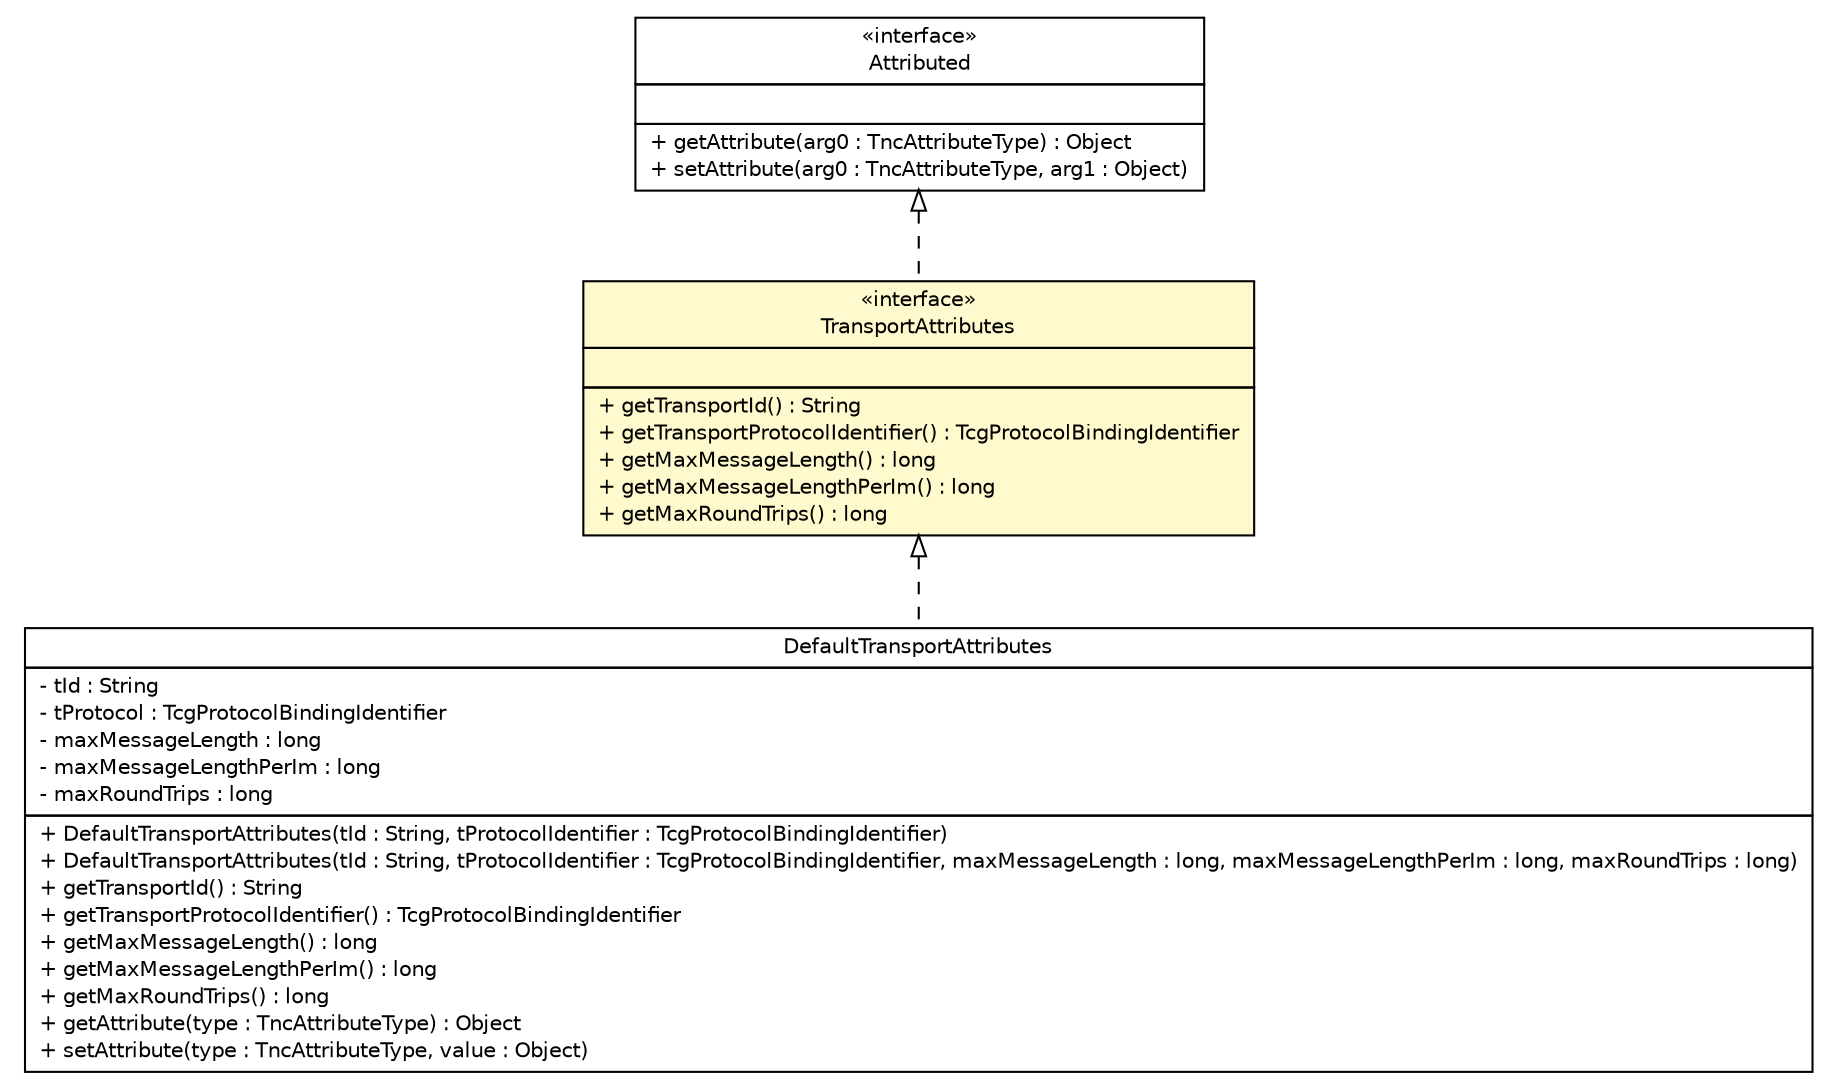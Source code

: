 #!/usr/local/bin/dot
#
# Class diagram 
# Generated by UMLGraph version R5_6 (http://www.umlgraph.org/)
#

digraph G {
	edge [fontname="Helvetica",fontsize=10,labelfontname="Helvetica",labelfontsize=10];
	node [fontname="Helvetica",fontsize=10,shape=plaintext];
	nodesep=0.25;
	ranksep=0.5;
	// de.hsbremen.tc.tnc.transport.DefaultTransportAttributes
	c109 [label=<<table title="de.hsbremen.tc.tnc.transport.DefaultTransportAttributes" border="0" cellborder="1" cellspacing="0" cellpadding="2" port="p" href="./DefaultTransportAttributes.html">
		<tr><td><table border="0" cellspacing="0" cellpadding="1">
<tr><td align="center" balign="center"> DefaultTransportAttributes </td></tr>
		</table></td></tr>
		<tr><td><table border="0" cellspacing="0" cellpadding="1">
<tr><td align="left" balign="left"> - tId : String </td></tr>
<tr><td align="left" balign="left"> - tProtocol : TcgProtocolBindingIdentifier </td></tr>
<tr><td align="left" balign="left"> - maxMessageLength : long </td></tr>
<tr><td align="left" balign="left"> - maxMessageLengthPerIm : long </td></tr>
<tr><td align="left" balign="left"> - maxRoundTrips : long </td></tr>
		</table></td></tr>
		<tr><td><table border="0" cellspacing="0" cellpadding="1">
<tr><td align="left" balign="left"> + DefaultTransportAttributes(tId : String, tProtocolIdentifier : TcgProtocolBindingIdentifier) </td></tr>
<tr><td align="left" balign="left"> + DefaultTransportAttributes(tId : String, tProtocolIdentifier : TcgProtocolBindingIdentifier, maxMessageLength : long, maxMessageLengthPerIm : long, maxRoundTrips : long) </td></tr>
<tr><td align="left" balign="left"> + getTransportId() : String </td></tr>
<tr><td align="left" balign="left"> + getTransportProtocolIdentifier() : TcgProtocolBindingIdentifier </td></tr>
<tr><td align="left" balign="left"> + getMaxMessageLength() : long </td></tr>
<tr><td align="left" balign="left"> + getMaxMessageLengthPerIm() : long </td></tr>
<tr><td align="left" balign="left"> + getMaxRoundTrips() : long </td></tr>
<tr><td align="left" balign="left"> + getAttribute(type : TncAttributeType) : Object </td></tr>
<tr><td align="left" balign="left"> + setAttribute(type : TncAttributeType, value : Object) </td></tr>
		</table></td></tr>
		</table>>, URL="./DefaultTransportAttributes.html", fontname="Helvetica", fontcolor="black", fontsize=10.0];
	// de.hsbremen.tc.tnc.transport.TransportAttributes
	c110 [label=<<table title="de.hsbremen.tc.tnc.transport.TransportAttributes" border="0" cellborder="1" cellspacing="0" cellpadding="2" port="p" bgcolor="lemonChiffon" href="./TransportAttributes.html">
		<tr><td><table border="0" cellspacing="0" cellpadding="1">
<tr><td align="center" balign="center"> &#171;interface&#187; </td></tr>
<tr><td align="center" balign="center"> TransportAttributes </td></tr>
		</table></td></tr>
		<tr><td><table border="0" cellspacing="0" cellpadding="1">
<tr><td align="left" balign="left">  </td></tr>
		</table></td></tr>
		<tr><td><table border="0" cellspacing="0" cellpadding="1">
<tr><td align="left" balign="left"> + getTransportId() : String </td></tr>
<tr><td align="left" balign="left"> + getTransportProtocolIdentifier() : TcgProtocolBindingIdentifier </td></tr>
<tr><td align="left" balign="left"> + getMaxMessageLength() : long </td></tr>
<tr><td align="left" balign="left"> + getMaxMessageLengthPerIm() : long </td></tr>
<tr><td align="left" balign="left"> + getMaxRoundTrips() : long </td></tr>
		</table></td></tr>
		</table>>, URL="./TransportAttributes.html", fontname="Helvetica", fontcolor="black", fontsize=10.0];
	//de.hsbremen.tc.tnc.transport.DefaultTransportAttributes implements de.hsbremen.tc.tnc.transport.TransportAttributes
	c110:p -> c109:p [dir=back,arrowtail=empty,style=dashed];
	//de.hsbremen.tc.tnc.transport.TransportAttributes implements de.hsbremen.tc.tnc.attribute.Attributed
	c118:p -> c110:p [dir=back,arrowtail=empty,style=dashed];
	// de.hsbremen.tc.tnc.attribute.Attributed
	c118 [label=<<table title="de.hsbremen.tc.tnc.attribute.Attributed" border="0" cellborder="1" cellspacing="0" cellpadding="2" port="p" href="http://java.sun.com/j2se/1.4.2/docs/api/de/hsbremen/tc/tnc/attribute/Attributed.html">
		<tr><td><table border="0" cellspacing="0" cellpadding="1">
<tr><td align="center" balign="center"> &#171;interface&#187; </td></tr>
<tr><td align="center" balign="center"> Attributed </td></tr>
		</table></td></tr>
		<tr><td><table border="0" cellspacing="0" cellpadding="1">
<tr><td align="left" balign="left">  </td></tr>
		</table></td></tr>
		<tr><td><table border="0" cellspacing="0" cellpadding="1">
<tr><td align="left" balign="left"> + getAttribute(arg0 : TncAttributeType) : Object </td></tr>
<tr><td align="left" balign="left"> + setAttribute(arg0 : TncAttributeType, arg1 : Object) </td></tr>
		</table></td></tr>
		</table>>, URL="http://java.sun.com/j2se/1.4.2/docs/api/de/hsbremen/tc/tnc/attribute/Attributed.html", fontname="Helvetica", fontcolor="black", fontsize=10.0];
}

